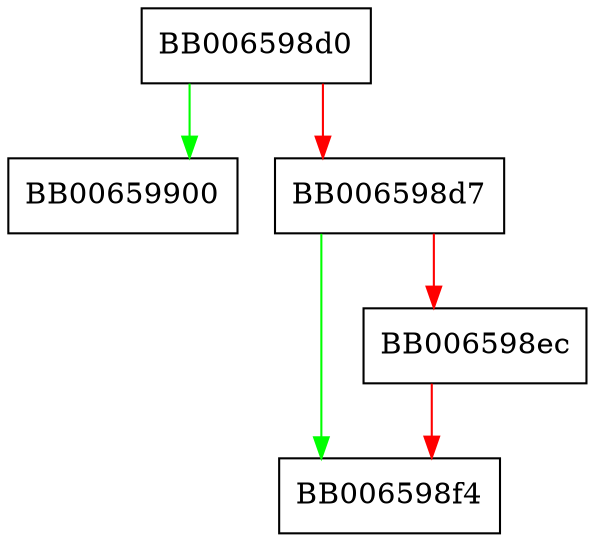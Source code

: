 digraph X509_policy_level_node_count {
  node [shape="box"];
  graph [splines=ortho];
  BB006598d0 -> BB00659900 [color="green"];
  BB006598d0 -> BB006598d7 [color="red"];
  BB006598d7 -> BB006598f4 [color="green"];
  BB006598d7 -> BB006598ec [color="red"];
  BB006598ec -> BB006598f4 [color="red"];
}